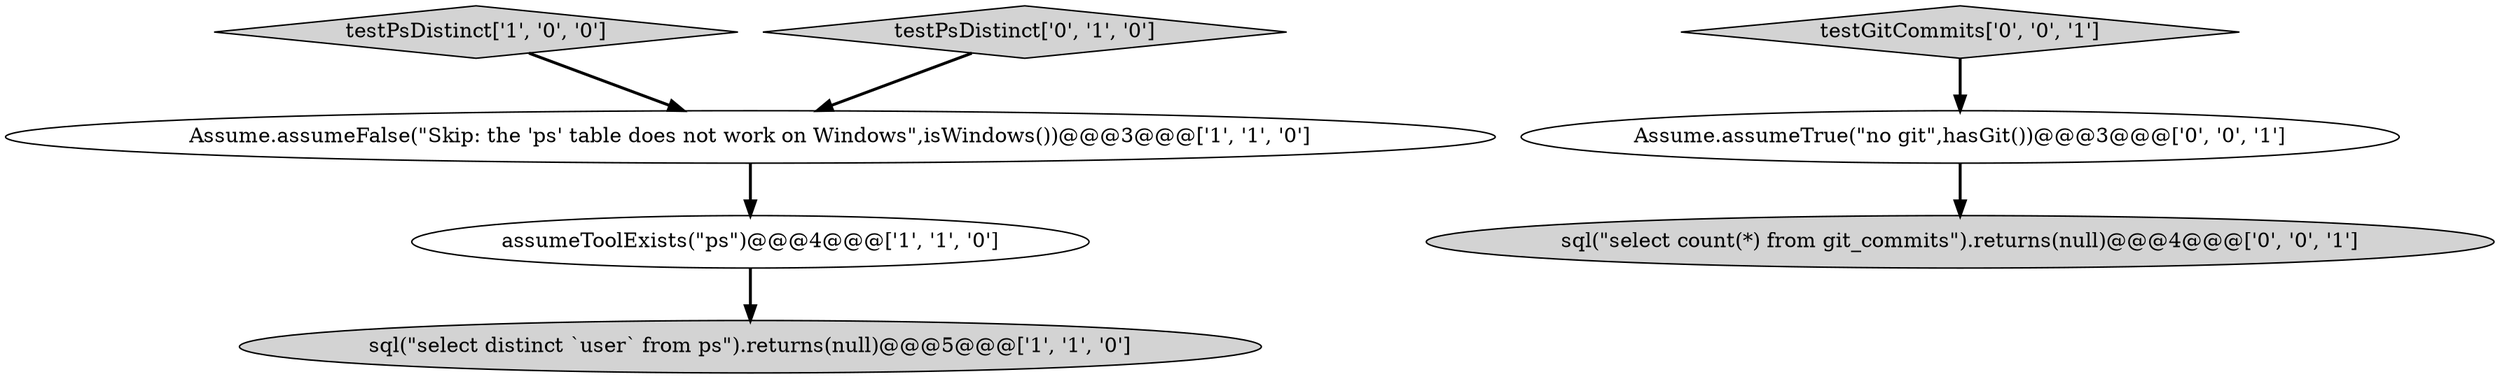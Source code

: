 digraph {
2 [style = filled, label = "testPsDistinct['1', '0', '0']", fillcolor = lightgray, shape = diamond image = "AAA0AAABBB1BBB"];
7 [style = filled, label = "testGitCommits['0', '0', '1']", fillcolor = lightgray, shape = diamond image = "AAA0AAABBB3BBB"];
6 [style = filled, label = "Assume.assumeTrue(\"no git\",hasGit())@@@3@@@['0', '0', '1']", fillcolor = white, shape = ellipse image = "AAA0AAABBB3BBB"];
4 [style = filled, label = "testPsDistinct['0', '1', '0']", fillcolor = lightgray, shape = diamond image = "AAA0AAABBB2BBB"];
3 [style = filled, label = "sql(\"select distinct `user` from ps\").returns(null)@@@5@@@['1', '1', '0']", fillcolor = lightgray, shape = ellipse image = "AAA0AAABBB1BBB"];
5 [style = filled, label = "sql(\"select count(*) from git_commits\").returns(null)@@@4@@@['0', '0', '1']", fillcolor = lightgray, shape = ellipse image = "AAA0AAABBB3BBB"];
1 [style = filled, label = "Assume.assumeFalse(\"Skip: the 'ps' table does not work on Windows\",isWindows())@@@3@@@['1', '1', '0']", fillcolor = white, shape = ellipse image = "AAA0AAABBB1BBB"];
0 [style = filled, label = "assumeToolExists(\"ps\")@@@4@@@['1', '1', '0']", fillcolor = white, shape = ellipse image = "AAA0AAABBB1BBB"];
0->3 [style = bold, label=""];
6->5 [style = bold, label=""];
4->1 [style = bold, label=""];
1->0 [style = bold, label=""];
2->1 [style = bold, label=""];
7->6 [style = bold, label=""];
}
